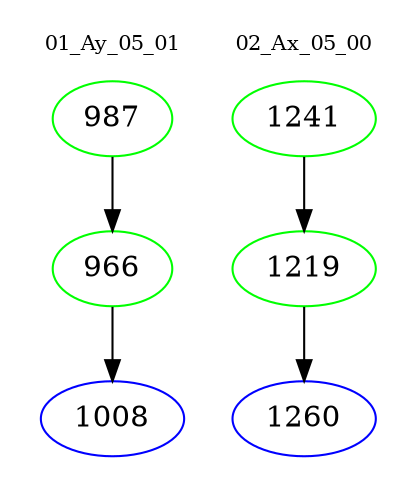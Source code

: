 digraph{
subgraph cluster_0 {
color = white
label = "01_Ay_05_01";
fontsize=10;
T0_987 [label="987", color="green"]
T0_987 -> T0_966 [color="black"]
T0_966 [label="966", color="green"]
T0_966 -> T0_1008 [color="black"]
T0_1008 [label="1008", color="blue"]
}
subgraph cluster_1 {
color = white
label = "02_Ax_05_00";
fontsize=10;
T1_1241 [label="1241", color="green"]
T1_1241 -> T1_1219 [color="black"]
T1_1219 [label="1219", color="green"]
T1_1219 -> T1_1260 [color="black"]
T1_1260 [label="1260", color="blue"]
}
}
